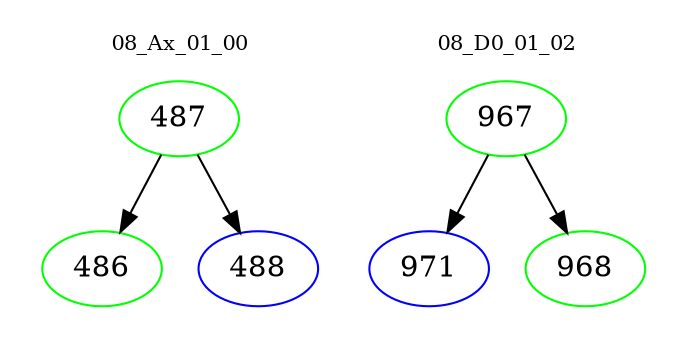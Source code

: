 digraph{
subgraph cluster_0 {
color = white
label = "08_Ax_01_00";
fontsize=10;
T0_487 [label="487", color="green"]
T0_487 -> T0_486 [color="black"]
T0_486 [label="486", color="green"]
T0_487 -> T0_488 [color="black"]
T0_488 [label="488", color="blue"]
}
subgraph cluster_1 {
color = white
label = "08_D0_01_02";
fontsize=10;
T1_967 [label="967", color="green"]
T1_967 -> T1_971 [color="black"]
T1_971 [label="971", color="blue"]
T1_967 -> T1_968 [color="black"]
T1_968 [label="968", color="green"]
}
}
